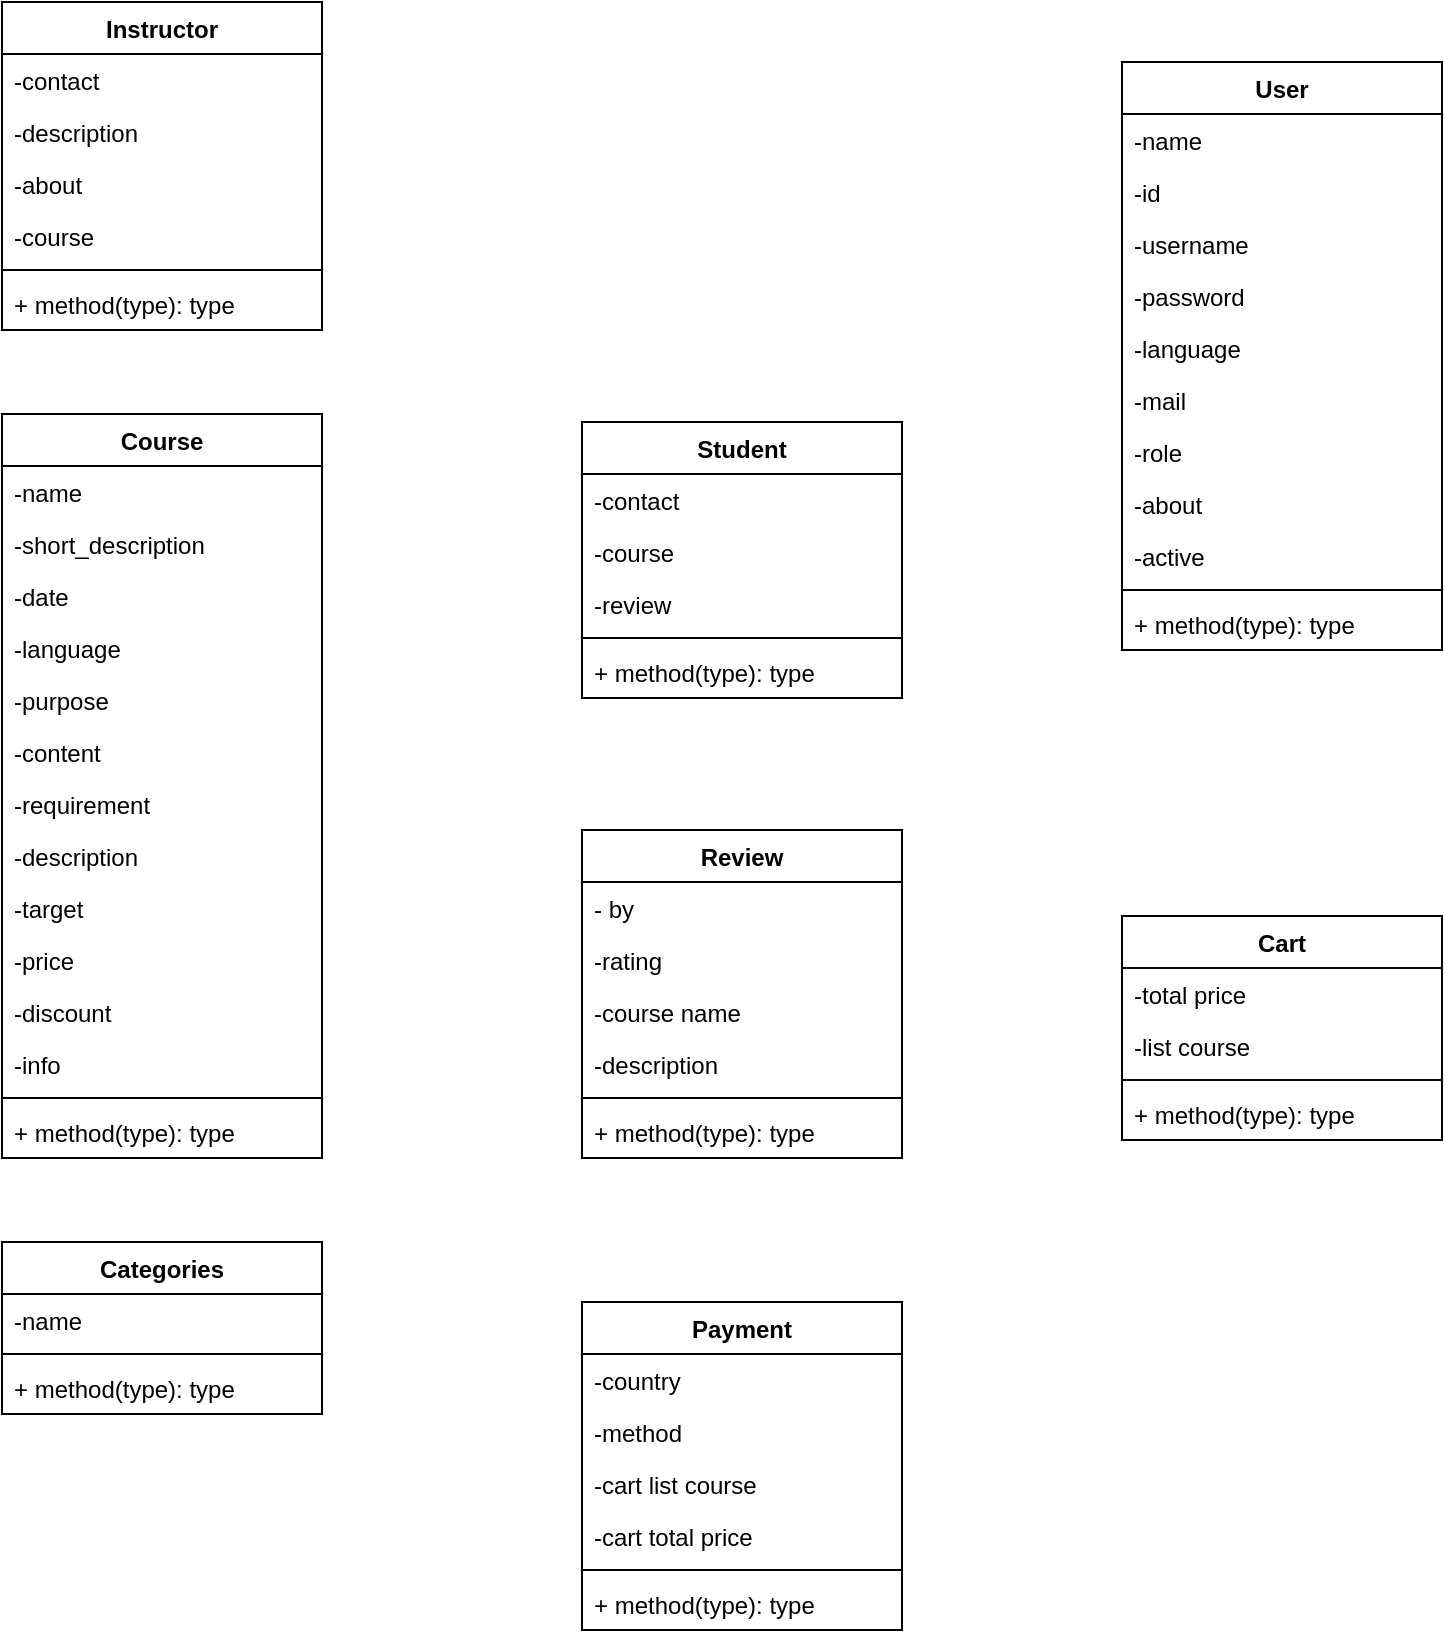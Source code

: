 <mxfile version="20.8.18" type="github">
  <diagram name="Page-1" id="RoZd-cWgufaqt0LcxTIa">
    <mxGraphModel dx="1137" dy="760" grid="1" gridSize="10" guides="1" tooltips="1" connect="1" arrows="1" fold="1" page="1" pageScale="1" pageWidth="850" pageHeight="1100" math="0" shadow="0">
      <root>
        <mxCell id="0" />
        <mxCell id="1" parent="0" />
        <mxCell id="R6KmrhAIqxs1jMvVyGCJ-5" value="Course" style="swimlane;fontStyle=1;align=center;verticalAlign=top;childLayout=stackLayout;horizontal=1;startSize=26;horizontalStack=0;resizeParent=1;resizeParentMax=0;resizeLast=0;collapsible=1;marginBottom=0;" vertex="1" parent="1">
          <mxGeometry x="80" y="256" width="160" height="372" as="geometry" />
        </mxCell>
        <mxCell id="R6KmrhAIqxs1jMvVyGCJ-9" value="-name&#xa;" style="text;strokeColor=none;fillColor=none;align=left;verticalAlign=top;spacingLeft=4;spacingRight=4;overflow=hidden;rotatable=0;points=[[0,0.5],[1,0.5]];portConstraint=eastwest;" vertex="1" parent="R6KmrhAIqxs1jMvVyGCJ-5">
          <mxGeometry y="26" width="160" height="26" as="geometry" />
        </mxCell>
        <mxCell id="R6KmrhAIqxs1jMvVyGCJ-10" value="-short_description" style="text;strokeColor=none;fillColor=none;align=left;verticalAlign=top;spacingLeft=4;spacingRight=4;overflow=hidden;rotatable=0;points=[[0,0.5],[1,0.5]];portConstraint=eastwest;" vertex="1" parent="R6KmrhAIqxs1jMvVyGCJ-5">
          <mxGeometry y="52" width="160" height="26" as="geometry" />
        </mxCell>
        <mxCell id="R6KmrhAIqxs1jMvVyGCJ-13" value="-date" style="text;strokeColor=none;fillColor=none;align=left;verticalAlign=top;spacingLeft=4;spacingRight=4;overflow=hidden;rotatable=0;points=[[0,0.5],[1,0.5]];portConstraint=eastwest;" vertex="1" parent="R6KmrhAIqxs1jMvVyGCJ-5">
          <mxGeometry y="78" width="160" height="26" as="geometry" />
        </mxCell>
        <mxCell id="R6KmrhAIqxs1jMvVyGCJ-14" value="-language" style="text;strokeColor=none;fillColor=none;align=left;verticalAlign=top;spacingLeft=4;spacingRight=4;overflow=hidden;rotatable=0;points=[[0,0.5],[1,0.5]];portConstraint=eastwest;" vertex="1" parent="R6KmrhAIqxs1jMvVyGCJ-5">
          <mxGeometry y="104" width="160" height="26" as="geometry" />
        </mxCell>
        <mxCell id="R6KmrhAIqxs1jMvVyGCJ-15" value="-purpose" style="text;strokeColor=none;fillColor=none;align=left;verticalAlign=top;spacingLeft=4;spacingRight=4;overflow=hidden;rotatable=0;points=[[0,0.5],[1,0.5]];portConstraint=eastwest;" vertex="1" parent="R6KmrhAIqxs1jMvVyGCJ-5">
          <mxGeometry y="130" width="160" height="26" as="geometry" />
        </mxCell>
        <mxCell id="R6KmrhAIqxs1jMvVyGCJ-16" value="-content" style="text;strokeColor=none;fillColor=none;align=left;verticalAlign=top;spacingLeft=4;spacingRight=4;overflow=hidden;rotatable=0;points=[[0,0.5],[1,0.5]];portConstraint=eastwest;" vertex="1" parent="R6KmrhAIqxs1jMvVyGCJ-5">
          <mxGeometry y="156" width="160" height="26" as="geometry" />
        </mxCell>
        <mxCell id="R6KmrhAIqxs1jMvVyGCJ-17" value="-requirement" style="text;strokeColor=none;fillColor=none;align=left;verticalAlign=top;spacingLeft=4;spacingRight=4;overflow=hidden;rotatable=0;points=[[0,0.5],[1,0.5]];portConstraint=eastwest;" vertex="1" parent="R6KmrhAIqxs1jMvVyGCJ-5">
          <mxGeometry y="182" width="160" height="26" as="geometry" />
        </mxCell>
        <mxCell id="R6KmrhAIqxs1jMvVyGCJ-18" value="-description" style="text;strokeColor=none;fillColor=none;align=left;verticalAlign=top;spacingLeft=4;spacingRight=4;overflow=hidden;rotatable=0;points=[[0,0.5],[1,0.5]];portConstraint=eastwest;" vertex="1" parent="R6KmrhAIqxs1jMvVyGCJ-5">
          <mxGeometry y="208" width="160" height="26" as="geometry" />
        </mxCell>
        <mxCell id="R6KmrhAIqxs1jMvVyGCJ-19" value="-target" style="text;strokeColor=none;fillColor=none;align=left;verticalAlign=top;spacingLeft=4;spacingRight=4;overflow=hidden;rotatable=0;points=[[0,0.5],[1,0.5]];portConstraint=eastwest;" vertex="1" parent="R6KmrhAIqxs1jMvVyGCJ-5">
          <mxGeometry y="234" width="160" height="26" as="geometry" />
        </mxCell>
        <mxCell id="R6KmrhAIqxs1jMvVyGCJ-20" value="-price" style="text;strokeColor=none;fillColor=none;align=left;verticalAlign=top;spacingLeft=4;spacingRight=4;overflow=hidden;rotatable=0;points=[[0,0.5],[1,0.5]];portConstraint=eastwest;" vertex="1" parent="R6KmrhAIqxs1jMvVyGCJ-5">
          <mxGeometry y="260" width="160" height="26" as="geometry" />
        </mxCell>
        <mxCell id="R6KmrhAIqxs1jMvVyGCJ-21" value="-discount" style="text;strokeColor=none;fillColor=none;align=left;verticalAlign=top;spacingLeft=4;spacingRight=4;overflow=hidden;rotatable=0;points=[[0,0.5],[1,0.5]];portConstraint=eastwest;" vertex="1" parent="R6KmrhAIqxs1jMvVyGCJ-5">
          <mxGeometry y="286" width="160" height="26" as="geometry" />
        </mxCell>
        <mxCell id="R6KmrhAIqxs1jMvVyGCJ-6" value="-info" style="text;strokeColor=none;fillColor=none;align=left;verticalAlign=top;spacingLeft=4;spacingRight=4;overflow=hidden;rotatable=0;points=[[0,0.5],[1,0.5]];portConstraint=eastwest;" vertex="1" parent="R6KmrhAIqxs1jMvVyGCJ-5">
          <mxGeometry y="312" width="160" height="26" as="geometry" />
        </mxCell>
        <mxCell id="R6KmrhAIqxs1jMvVyGCJ-7" value="" style="line;strokeWidth=1;fillColor=none;align=left;verticalAlign=middle;spacingTop=-1;spacingLeft=3;spacingRight=3;rotatable=0;labelPosition=right;points=[];portConstraint=eastwest;strokeColor=inherit;" vertex="1" parent="R6KmrhAIqxs1jMvVyGCJ-5">
          <mxGeometry y="338" width="160" height="8" as="geometry" />
        </mxCell>
        <mxCell id="R6KmrhAIqxs1jMvVyGCJ-8" value="+ method(type): type" style="text;strokeColor=none;fillColor=none;align=left;verticalAlign=top;spacingLeft=4;spacingRight=4;overflow=hidden;rotatable=0;points=[[0,0.5],[1,0.5]];portConstraint=eastwest;" vertex="1" parent="R6KmrhAIqxs1jMvVyGCJ-5">
          <mxGeometry y="346" width="160" height="26" as="geometry" />
        </mxCell>
        <mxCell id="R6KmrhAIqxs1jMvVyGCJ-22" value="Instructor" style="swimlane;fontStyle=1;align=center;verticalAlign=top;childLayout=stackLayout;horizontal=1;startSize=26;horizontalStack=0;resizeParent=1;resizeParentMax=0;resizeLast=0;collapsible=1;marginBottom=0;" vertex="1" parent="1">
          <mxGeometry x="80" y="50" width="160" height="164" as="geometry" />
        </mxCell>
        <mxCell id="R6KmrhAIqxs1jMvVyGCJ-26" value="-contact" style="text;strokeColor=none;fillColor=none;align=left;verticalAlign=top;spacingLeft=4;spacingRight=4;overflow=hidden;rotatable=0;points=[[0,0.5],[1,0.5]];portConstraint=eastwest;" vertex="1" parent="R6KmrhAIqxs1jMvVyGCJ-22">
          <mxGeometry y="26" width="160" height="26" as="geometry" />
        </mxCell>
        <mxCell id="R6KmrhAIqxs1jMvVyGCJ-27" value="-description" style="text;strokeColor=none;fillColor=none;align=left;verticalAlign=top;spacingLeft=4;spacingRight=4;overflow=hidden;rotatable=0;points=[[0,0.5],[1,0.5]];portConstraint=eastwest;" vertex="1" parent="R6KmrhAIqxs1jMvVyGCJ-22">
          <mxGeometry y="52" width="160" height="26" as="geometry" />
        </mxCell>
        <mxCell id="R6KmrhAIqxs1jMvVyGCJ-28" value="-about" style="text;strokeColor=none;fillColor=none;align=left;verticalAlign=top;spacingLeft=4;spacingRight=4;overflow=hidden;rotatable=0;points=[[0,0.5],[1,0.5]];portConstraint=eastwest;" vertex="1" parent="R6KmrhAIqxs1jMvVyGCJ-22">
          <mxGeometry y="78" width="160" height="26" as="geometry" />
        </mxCell>
        <mxCell id="R6KmrhAIqxs1jMvVyGCJ-23" value="-course" style="text;strokeColor=none;fillColor=none;align=left;verticalAlign=top;spacingLeft=4;spacingRight=4;overflow=hidden;rotatable=0;points=[[0,0.5],[1,0.5]];portConstraint=eastwest;" vertex="1" parent="R6KmrhAIqxs1jMvVyGCJ-22">
          <mxGeometry y="104" width="160" height="26" as="geometry" />
        </mxCell>
        <mxCell id="R6KmrhAIqxs1jMvVyGCJ-24" value="" style="line;strokeWidth=1;fillColor=none;align=left;verticalAlign=middle;spacingTop=-1;spacingLeft=3;spacingRight=3;rotatable=0;labelPosition=right;points=[];portConstraint=eastwest;strokeColor=inherit;" vertex="1" parent="R6KmrhAIqxs1jMvVyGCJ-22">
          <mxGeometry y="130" width="160" height="8" as="geometry" />
        </mxCell>
        <mxCell id="R6KmrhAIqxs1jMvVyGCJ-25" value="+ method(type): type" style="text;strokeColor=none;fillColor=none;align=left;verticalAlign=top;spacingLeft=4;spacingRight=4;overflow=hidden;rotatable=0;points=[[0,0.5],[1,0.5]];portConstraint=eastwest;" vertex="1" parent="R6KmrhAIqxs1jMvVyGCJ-22">
          <mxGeometry y="138" width="160" height="26" as="geometry" />
        </mxCell>
        <mxCell id="R6KmrhAIqxs1jMvVyGCJ-29" value="Student" style="swimlane;fontStyle=1;align=center;verticalAlign=top;childLayout=stackLayout;horizontal=1;startSize=26;horizontalStack=0;resizeParent=1;resizeParentMax=0;resizeLast=0;collapsible=1;marginBottom=0;" vertex="1" parent="1">
          <mxGeometry x="370" y="260" width="160" height="138" as="geometry" />
        </mxCell>
        <mxCell id="R6KmrhAIqxs1jMvVyGCJ-33" value="-contact" style="text;strokeColor=none;fillColor=none;align=left;verticalAlign=top;spacingLeft=4;spacingRight=4;overflow=hidden;rotatable=0;points=[[0,0.5],[1,0.5]];portConstraint=eastwest;" vertex="1" parent="R6KmrhAIqxs1jMvVyGCJ-29">
          <mxGeometry y="26" width="160" height="26" as="geometry" />
        </mxCell>
        <mxCell id="R6KmrhAIqxs1jMvVyGCJ-34" value="-course" style="text;strokeColor=none;fillColor=none;align=left;verticalAlign=top;spacingLeft=4;spacingRight=4;overflow=hidden;rotatable=0;points=[[0,0.5],[1,0.5]];portConstraint=eastwest;" vertex="1" parent="R6KmrhAIqxs1jMvVyGCJ-29">
          <mxGeometry y="52" width="160" height="26" as="geometry" />
        </mxCell>
        <mxCell id="R6KmrhAIqxs1jMvVyGCJ-30" value="-review" style="text;strokeColor=none;fillColor=none;align=left;verticalAlign=top;spacingLeft=4;spacingRight=4;overflow=hidden;rotatable=0;points=[[0,0.5],[1,0.5]];portConstraint=eastwest;" vertex="1" parent="R6KmrhAIqxs1jMvVyGCJ-29">
          <mxGeometry y="78" width="160" height="26" as="geometry" />
        </mxCell>
        <mxCell id="R6KmrhAIqxs1jMvVyGCJ-31" value="" style="line;strokeWidth=1;fillColor=none;align=left;verticalAlign=middle;spacingTop=-1;spacingLeft=3;spacingRight=3;rotatable=0;labelPosition=right;points=[];portConstraint=eastwest;strokeColor=inherit;" vertex="1" parent="R6KmrhAIqxs1jMvVyGCJ-29">
          <mxGeometry y="104" width="160" height="8" as="geometry" />
        </mxCell>
        <mxCell id="R6KmrhAIqxs1jMvVyGCJ-32" value="+ method(type): type" style="text;strokeColor=none;fillColor=none;align=left;verticalAlign=top;spacingLeft=4;spacingRight=4;overflow=hidden;rotatable=0;points=[[0,0.5],[1,0.5]];portConstraint=eastwest;" vertex="1" parent="R6KmrhAIqxs1jMvVyGCJ-29">
          <mxGeometry y="112" width="160" height="26" as="geometry" />
        </mxCell>
        <mxCell id="R6KmrhAIqxs1jMvVyGCJ-35" value="User" style="swimlane;fontStyle=1;align=center;verticalAlign=top;childLayout=stackLayout;horizontal=1;startSize=26;horizontalStack=0;resizeParent=1;resizeParentMax=0;resizeLast=0;collapsible=1;marginBottom=0;" vertex="1" parent="1">
          <mxGeometry x="640" y="80" width="160" height="294" as="geometry">
            <mxRectangle x="640" y="80" width="90" height="30" as="alternateBounds" />
          </mxGeometry>
        </mxCell>
        <mxCell id="R6KmrhAIqxs1jMvVyGCJ-36" value="-name" style="text;strokeColor=none;fillColor=none;align=left;verticalAlign=top;spacingLeft=4;spacingRight=4;overflow=hidden;rotatable=0;points=[[0,0.5],[1,0.5]];portConstraint=eastwest;" vertex="1" parent="R6KmrhAIqxs1jMvVyGCJ-35">
          <mxGeometry y="26" width="160" height="26" as="geometry" />
        </mxCell>
        <mxCell id="R6KmrhAIqxs1jMvVyGCJ-47" value="-id" style="text;strokeColor=none;fillColor=none;align=left;verticalAlign=top;spacingLeft=4;spacingRight=4;overflow=hidden;rotatable=0;points=[[0,0.5],[1,0.5]];portConstraint=eastwest;" vertex="1" parent="R6KmrhAIqxs1jMvVyGCJ-35">
          <mxGeometry y="52" width="160" height="26" as="geometry" />
        </mxCell>
        <mxCell id="R6KmrhAIqxs1jMvVyGCJ-49" value="-username" style="text;strokeColor=none;fillColor=none;align=left;verticalAlign=top;spacingLeft=4;spacingRight=4;overflow=hidden;rotatable=0;points=[[0,0.5],[1,0.5]];portConstraint=eastwest;" vertex="1" parent="R6KmrhAIqxs1jMvVyGCJ-35">
          <mxGeometry y="78" width="160" height="26" as="geometry" />
        </mxCell>
        <mxCell id="R6KmrhAIqxs1jMvVyGCJ-50" value="-password" style="text;strokeColor=none;fillColor=none;align=left;verticalAlign=top;spacingLeft=4;spacingRight=4;overflow=hidden;rotatable=0;points=[[0,0.5],[1,0.5]];portConstraint=eastwest;" vertex="1" parent="R6KmrhAIqxs1jMvVyGCJ-35">
          <mxGeometry y="104" width="160" height="26" as="geometry" />
        </mxCell>
        <mxCell id="R6KmrhAIqxs1jMvVyGCJ-51" value="-language" style="text;strokeColor=none;fillColor=none;align=left;verticalAlign=top;spacingLeft=4;spacingRight=4;overflow=hidden;rotatable=0;points=[[0,0.5],[1,0.5]];portConstraint=eastwest;" vertex="1" parent="R6KmrhAIqxs1jMvVyGCJ-35">
          <mxGeometry y="130" width="160" height="26" as="geometry" />
        </mxCell>
        <mxCell id="R6KmrhAIqxs1jMvVyGCJ-52" value="-mail" style="text;strokeColor=none;fillColor=none;align=left;verticalAlign=top;spacingLeft=4;spacingRight=4;overflow=hidden;rotatable=0;points=[[0,0.5],[1,0.5]];portConstraint=eastwest;" vertex="1" parent="R6KmrhAIqxs1jMvVyGCJ-35">
          <mxGeometry y="156" width="160" height="26" as="geometry" />
        </mxCell>
        <mxCell id="R6KmrhAIqxs1jMvVyGCJ-78" value="-role" style="text;strokeColor=none;fillColor=none;align=left;verticalAlign=top;spacingLeft=4;spacingRight=4;overflow=hidden;rotatable=0;points=[[0,0.5],[1,0.5]];portConstraint=eastwest;" vertex="1" parent="R6KmrhAIqxs1jMvVyGCJ-35">
          <mxGeometry y="182" width="160" height="26" as="geometry" />
        </mxCell>
        <mxCell id="R6KmrhAIqxs1jMvVyGCJ-53" value="-about" style="text;strokeColor=none;fillColor=none;align=left;verticalAlign=top;spacingLeft=4;spacingRight=4;overflow=hidden;rotatable=0;points=[[0,0.5],[1,0.5]];portConstraint=eastwest;" vertex="1" parent="R6KmrhAIqxs1jMvVyGCJ-35">
          <mxGeometry y="208" width="160" height="26" as="geometry" />
        </mxCell>
        <mxCell id="R6KmrhAIqxs1jMvVyGCJ-54" value="-active" style="text;strokeColor=none;fillColor=none;align=left;verticalAlign=top;spacingLeft=4;spacingRight=4;overflow=hidden;rotatable=0;points=[[0,0.5],[1,0.5]];portConstraint=eastwest;" vertex="1" parent="R6KmrhAIqxs1jMvVyGCJ-35">
          <mxGeometry y="234" width="160" height="26" as="geometry" />
        </mxCell>
        <mxCell id="R6KmrhAIqxs1jMvVyGCJ-37" value="" style="line;strokeWidth=1;fillColor=none;align=left;verticalAlign=middle;spacingTop=-1;spacingLeft=3;spacingRight=3;rotatable=0;labelPosition=right;points=[];portConstraint=eastwest;strokeColor=inherit;" vertex="1" parent="R6KmrhAIqxs1jMvVyGCJ-35">
          <mxGeometry y="260" width="160" height="8" as="geometry" />
        </mxCell>
        <mxCell id="R6KmrhAIqxs1jMvVyGCJ-38" value="+ method(type): type" style="text;strokeColor=none;fillColor=none;align=left;verticalAlign=top;spacingLeft=4;spacingRight=4;overflow=hidden;rotatable=0;points=[[0,0.5],[1,0.5]];portConstraint=eastwest;" vertex="1" parent="R6KmrhAIqxs1jMvVyGCJ-35">
          <mxGeometry y="268" width="160" height="26" as="geometry" />
        </mxCell>
        <mxCell id="R6KmrhAIqxs1jMvVyGCJ-55" value="Review" style="swimlane;fontStyle=1;align=center;verticalAlign=top;childLayout=stackLayout;horizontal=1;startSize=26;horizontalStack=0;resizeParent=1;resizeParentMax=0;resizeLast=0;collapsible=1;marginBottom=0;" vertex="1" parent="1">
          <mxGeometry x="370" y="464" width="160" height="164" as="geometry" />
        </mxCell>
        <mxCell id="R6KmrhAIqxs1jMvVyGCJ-59" value="- by" style="text;strokeColor=none;fillColor=none;align=left;verticalAlign=top;spacingLeft=4;spacingRight=4;overflow=hidden;rotatable=0;points=[[0,0.5],[1,0.5]];portConstraint=eastwest;" vertex="1" parent="R6KmrhAIqxs1jMvVyGCJ-55">
          <mxGeometry y="26" width="160" height="26" as="geometry" />
        </mxCell>
        <mxCell id="R6KmrhAIqxs1jMvVyGCJ-60" value="-rating" style="text;strokeColor=none;fillColor=none;align=left;verticalAlign=top;spacingLeft=4;spacingRight=4;overflow=hidden;rotatable=0;points=[[0,0.5],[1,0.5]];portConstraint=eastwest;" vertex="1" parent="R6KmrhAIqxs1jMvVyGCJ-55">
          <mxGeometry y="52" width="160" height="26" as="geometry" />
        </mxCell>
        <mxCell id="R6KmrhAIqxs1jMvVyGCJ-61" value="-course name" style="text;strokeColor=none;fillColor=none;align=left;verticalAlign=top;spacingLeft=4;spacingRight=4;overflow=hidden;rotatable=0;points=[[0,0.5],[1,0.5]];portConstraint=eastwest;" vertex="1" parent="R6KmrhAIqxs1jMvVyGCJ-55">
          <mxGeometry y="78" width="160" height="26" as="geometry" />
        </mxCell>
        <mxCell id="R6KmrhAIqxs1jMvVyGCJ-56" value="-description" style="text;strokeColor=none;fillColor=none;align=left;verticalAlign=top;spacingLeft=4;spacingRight=4;overflow=hidden;rotatable=0;points=[[0,0.5],[1,0.5]];portConstraint=eastwest;" vertex="1" parent="R6KmrhAIqxs1jMvVyGCJ-55">
          <mxGeometry y="104" width="160" height="26" as="geometry" />
        </mxCell>
        <mxCell id="R6KmrhAIqxs1jMvVyGCJ-57" value="" style="line;strokeWidth=1;fillColor=none;align=left;verticalAlign=middle;spacingTop=-1;spacingLeft=3;spacingRight=3;rotatable=0;labelPosition=right;points=[];portConstraint=eastwest;strokeColor=inherit;" vertex="1" parent="R6KmrhAIqxs1jMvVyGCJ-55">
          <mxGeometry y="130" width="160" height="8" as="geometry" />
        </mxCell>
        <mxCell id="R6KmrhAIqxs1jMvVyGCJ-58" value="+ method(type): type" style="text;strokeColor=none;fillColor=none;align=left;verticalAlign=top;spacingLeft=4;spacingRight=4;overflow=hidden;rotatable=0;points=[[0,0.5],[1,0.5]];portConstraint=eastwest;" vertex="1" parent="R6KmrhAIqxs1jMvVyGCJ-55">
          <mxGeometry y="138" width="160" height="26" as="geometry" />
        </mxCell>
        <mxCell id="R6KmrhAIqxs1jMvVyGCJ-62" value="Categories" style="swimlane;fontStyle=1;align=center;verticalAlign=top;childLayout=stackLayout;horizontal=1;startSize=26;horizontalStack=0;resizeParent=1;resizeParentMax=0;resizeLast=0;collapsible=1;marginBottom=0;" vertex="1" parent="1">
          <mxGeometry x="80" y="670" width="160" height="86" as="geometry" />
        </mxCell>
        <mxCell id="R6KmrhAIqxs1jMvVyGCJ-63" value="-name" style="text;strokeColor=none;fillColor=none;align=left;verticalAlign=top;spacingLeft=4;spacingRight=4;overflow=hidden;rotatable=0;points=[[0,0.5],[1,0.5]];portConstraint=eastwest;" vertex="1" parent="R6KmrhAIqxs1jMvVyGCJ-62">
          <mxGeometry y="26" width="160" height="26" as="geometry" />
        </mxCell>
        <mxCell id="R6KmrhAIqxs1jMvVyGCJ-64" value="" style="line;strokeWidth=1;fillColor=none;align=left;verticalAlign=middle;spacingTop=-1;spacingLeft=3;spacingRight=3;rotatable=0;labelPosition=right;points=[];portConstraint=eastwest;strokeColor=inherit;" vertex="1" parent="R6KmrhAIqxs1jMvVyGCJ-62">
          <mxGeometry y="52" width="160" height="8" as="geometry" />
        </mxCell>
        <mxCell id="R6KmrhAIqxs1jMvVyGCJ-65" value="+ method(type): type" style="text;strokeColor=none;fillColor=none;align=left;verticalAlign=top;spacingLeft=4;spacingRight=4;overflow=hidden;rotatable=0;points=[[0,0.5],[1,0.5]];portConstraint=eastwest;" vertex="1" parent="R6KmrhAIqxs1jMvVyGCJ-62">
          <mxGeometry y="60" width="160" height="26" as="geometry" />
        </mxCell>
        <mxCell id="R6KmrhAIqxs1jMvVyGCJ-66" value="Cart" style="swimlane;fontStyle=1;align=center;verticalAlign=top;childLayout=stackLayout;horizontal=1;startSize=26;horizontalStack=0;resizeParent=1;resizeParentMax=0;resizeLast=0;collapsible=1;marginBottom=0;" vertex="1" parent="1">
          <mxGeometry x="640" y="507" width="160" height="112" as="geometry" />
        </mxCell>
        <mxCell id="R6KmrhAIqxs1jMvVyGCJ-70" value="-total price" style="text;strokeColor=none;fillColor=none;align=left;verticalAlign=top;spacingLeft=4;spacingRight=4;overflow=hidden;rotatable=0;points=[[0,0.5],[1,0.5]];portConstraint=eastwest;" vertex="1" parent="R6KmrhAIqxs1jMvVyGCJ-66">
          <mxGeometry y="26" width="160" height="26" as="geometry" />
        </mxCell>
        <mxCell id="R6KmrhAIqxs1jMvVyGCJ-67" value="-list course" style="text;strokeColor=none;fillColor=none;align=left;verticalAlign=top;spacingLeft=4;spacingRight=4;overflow=hidden;rotatable=0;points=[[0,0.5],[1,0.5]];portConstraint=eastwest;" vertex="1" parent="R6KmrhAIqxs1jMvVyGCJ-66">
          <mxGeometry y="52" width="160" height="26" as="geometry" />
        </mxCell>
        <mxCell id="R6KmrhAIqxs1jMvVyGCJ-68" value="" style="line;strokeWidth=1;fillColor=none;align=left;verticalAlign=middle;spacingTop=-1;spacingLeft=3;spacingRight=3;rotatable=0;labelPosition=right;points=[];portConstraint=eastwest;strokeColor=inherit;" vertex="1" parent="R6KmrhAIqxs1jMvVyGCJ-66">
          <mxGeometry y="78" width="160" height="8" as="geometry" />
        </mxCell>
        <mxCell id="R6KmrhAIqxs1jMvVyGCJ-69" value="+ method(type): type" style="text;strokeColor=none;fillColor=none;align=left;verticalAlign=top;spacingLeft=4;spacingRight=4;overflow=hidden;rotatable=0;points=[[0,0.5],[1,0.5]];portConstraint=eastwest;" vertex="1" parent="R6KmrhAIqxs1jMvVyGCJ-66">
          <mxGeometry y="86" width="160" height="26" as="geometry" />
        </mxCell>
        <mxCell id="R6KmrhAIqxs1jMvVyGCJ-71" value="Payment" style="swimlane;fontStyle=1;align=center;verticalAlign=top;childLayout=stackLayout;horizontal=1;startSize=26;horizontalStack=0;resizeParent=1;resizeParentMax=0;resizeLast=0;collapsible=1;marginBottom=0;" vertex="1" parent="1">
          <mxGeometry x="370" y="700" width="160" height="164" as="geometry" />
        </mxCell>
        <mxCell id="R6KmrhAIqxs1jMvVyGCJ-75" value="-country" style="text;strokeColor=none;fillColor=none;align=left;verticalAlign=top;spacingLeft=4;spacingRight=4;overflow=hidden;rotatable=0;points=[[0,0.5],[1,0.5]];portConstraint=eastwest;" vertex="1" parent="R6KmrhAIqxs1jMvVyGCJ-71">
          <mxGeometry y="26" width="160" height="26" as="geometry" />
        </mxCell>
        <mxCell id="R6KmrhAIqxs1jMvVyGCJ-76" value="-method" style="text;strokeColor=none;fillColor=none;align=left;verticalAlign=top;spacingLeft=4;spacingRight=4;overflow=hidden;rotatable=0;points=[[0,0.5],[1,0.5]];portConstraint=eastwest;" vertex="1" parent="R6KmrhAIqxs1jMvVyGCJ-71">
          <mxGeometry y="52" width="160" height="26" as="geometry" />
        </mxCell>
        <mxCell id="R6KmrhAIqxs1jMvVyGCJ-77" value="-cart list course" style="text;strokeColor=none;fillColor=none;align=left;verticalAlign=top;spacingLeft=4;spacingRight=4;overflow=hidden;rotatable=0;points=[[0,0.5],[1,0.5]];portConstraint=eastwest;" vertex="1" parent="R6KmrhAIqxs1jMvVyGCJ-71">
          <mxGeometry y="78" width="160" height="26" as="geometry" />
        </mxCell>
        <mxCell id="R6KmrhAIqxs1jMvVyGCJ-72" value="-cart total price" style="text;strokeColor=none;fillColor=none;align=left;verticalAlign=top;spacingLeft=4;spacingRight=4;overflow=hidden;rotatable=0;points=[[0,0.5],[1,0.5]];portConstraint=eastwest;" vertex="1" parent="R6KmrhAIqxs1jMvVyGCJ-71">
          <mxGeometry y="104" width="160" height="26" as="geometry" />
        </mxCell>
        <mxCell id="R6KmrhAIqxs1jMvVyGCJ-73" value="" style="line;strokeWidth=1;fillColor=none;align=left;verticalAlign=middle;spacingTop=-1;spacingLeft=3;spacingRight=3;rotatable=0;labelPosition=right;points=[];portConstraint=eastwest;strokeColor=inherit;" vertex="1" parent="R6KmrhAIqxs1jMvVyGCJ-71">
          <mxGeometry y="130" width="160" height="8" as="geometry" />
        </mxCell>
        <mxCell id="R6KmrhAIqxs1jMvVyGCJ-74" value="+ method(type): type" style="text;strokeColor=none;fillColor=none;align=left;verticalAlign=top;spacingLeft=4;spacingRight=4;overflow=hidden;rotatable=0;points=[[0,0.5],[1,0.5]];portConstraint=eastwest;" vertex="1" parent="R6KmrhAIqxs1jMvVyGCJ-71">
          <mxGeometry y="138" width="160" height="26" as="geometry" />
        </mxCell>
      </root>
    </mxGraphModel>
  </diagram>
</mxfile>
